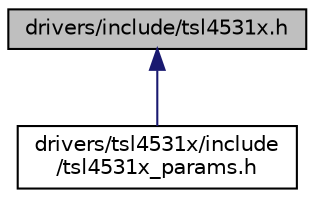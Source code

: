 digraph "drivers/include/tsl4531x.h"
{
 // LATEX_PDF_SIZE
  edge [fontname="Helvetica",fontsize="10",labelfontname="Helvetica",labelfontsize="10"];
  node [fontname="Helvetica",fontsize="10",shape=record];
  Node1 [label="drivers/include/tsl4531x.h",height=0.2,width=0.4,color="black", fillcolor="grey75", style="filled", fontcolor="black",tooltip="Device driver for the AMS TSL4531 sensor."];
  Node1 -> Node2 [dir="back",color="midnightblue",fontsize="10",style="solid",fontname="Helvetica"];
  Node2 [label="drivers/tsl4531x/include\l/tsl4531x_params.h",height=0.2,width=0.4,color="black", fillcolor="white", style="filled",URL="$tsl4531x__params_8h.html",tooltip="Default configuration for tsl4531x light sensor."];
}
